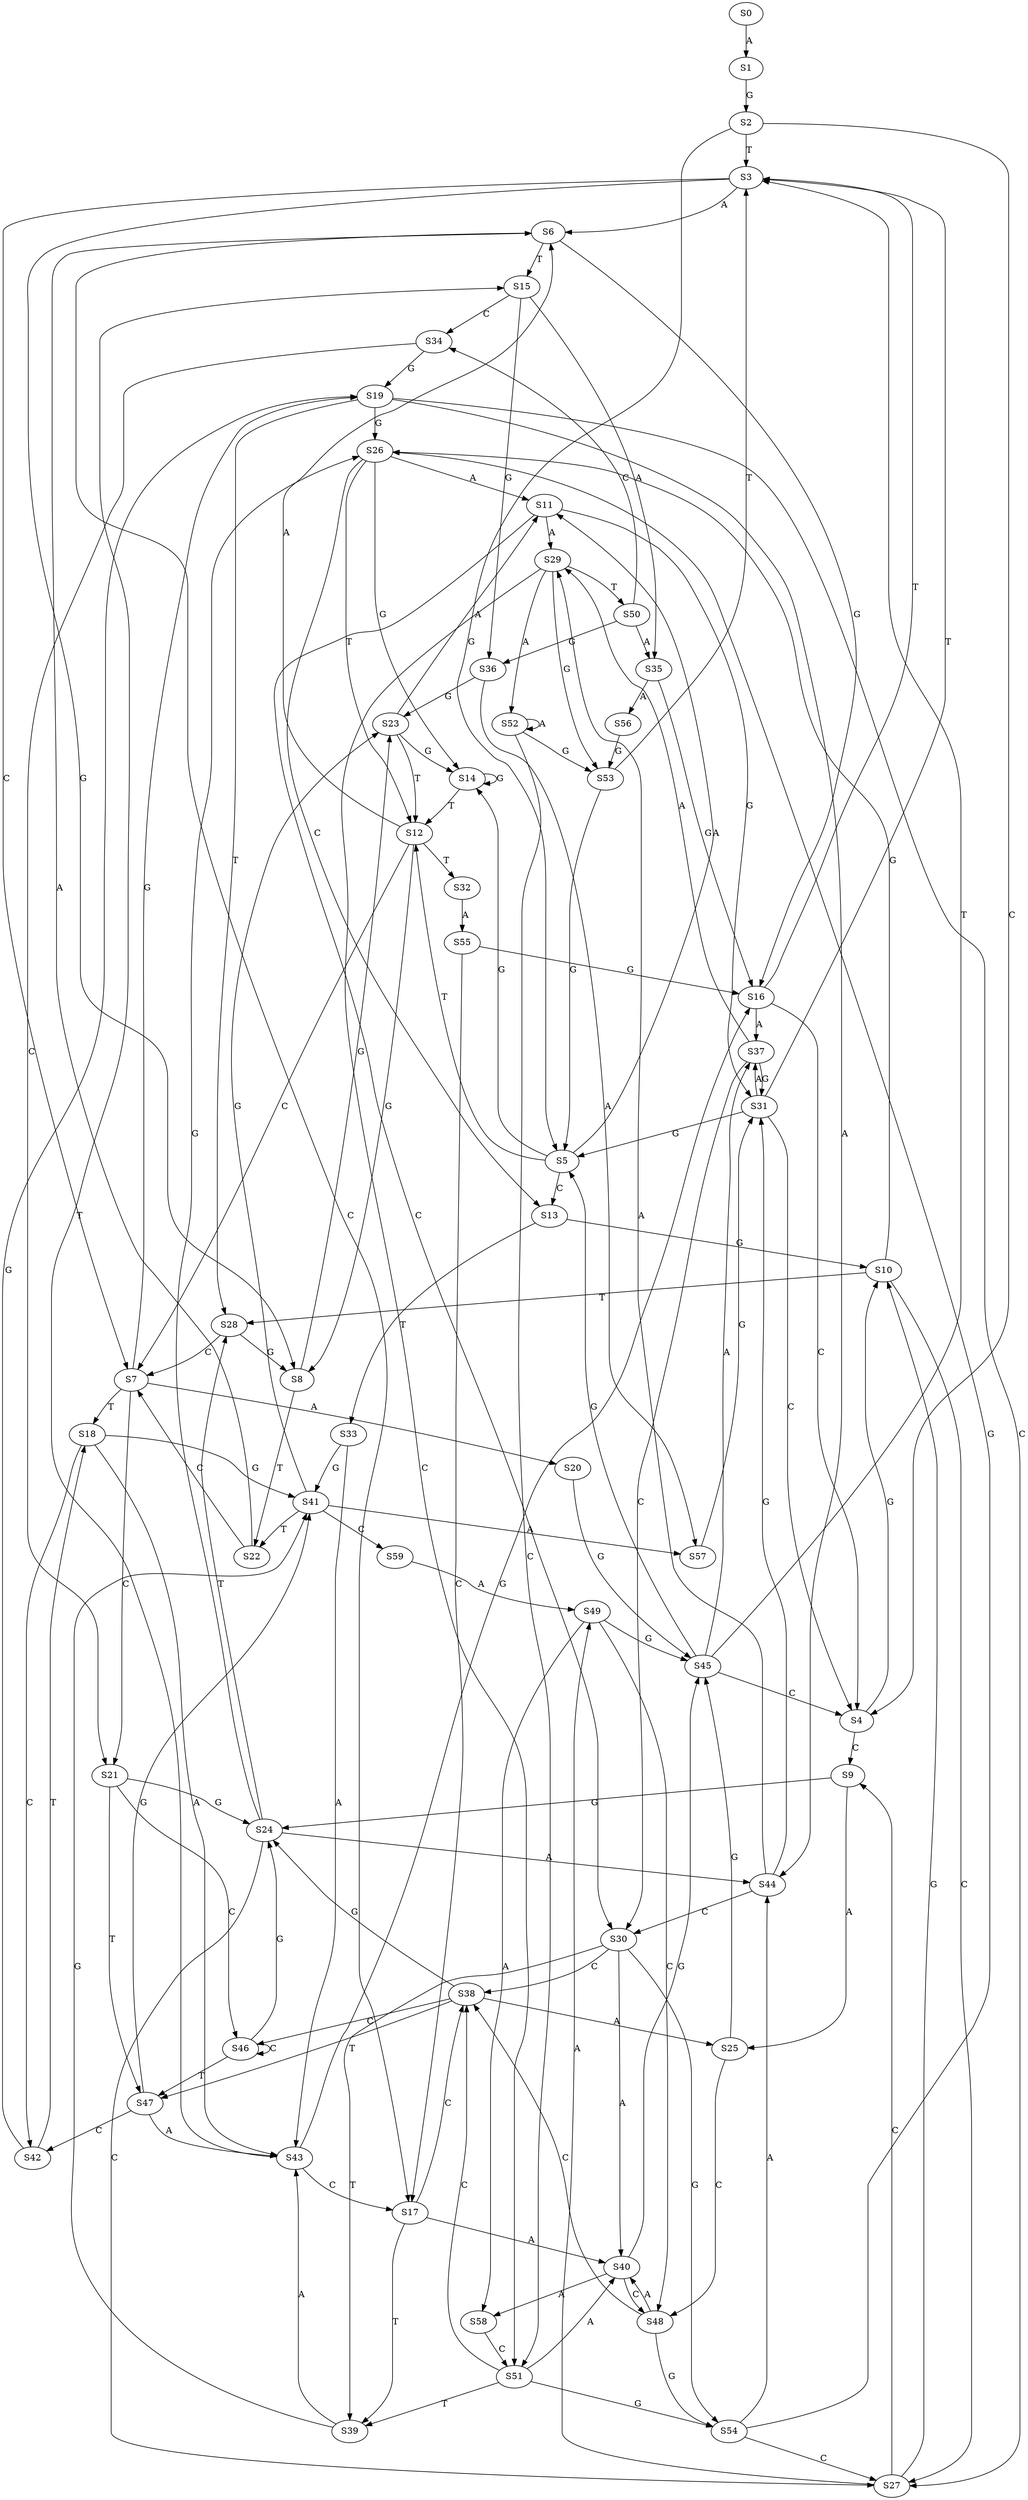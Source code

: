 strict digraph  {
	S0 -> S1 [ label = A ];
	S1 -> S2 [ label = G ];
	S2 -> S3 [ label = T ];
	S2 -> S4 [ label = C ];
	S2 -> S5 [ label = G ];
	S3 -> S6 [ label = A ];
	S3 -> S7 [ label = C ];
	S3 -> S8 [ label = G ];
	S4 -> S9 [ label = C ];
	S4 -> S10 [ label = G ];
	S5 -> S11 [ label = A ];
	S5 -> S12 [ label = T ];
	S5 -> S13 [ label = C ];
	S5 -> S14 [ label = G ];
	S6 -> S15 [ label = T ];
	S6 -> S16 [ label = G ];
	S6 -> S17 [ label = C ];
	S7 -> S18 [ label = T ];
	S7 -> S19 [ label = G ];
	S7 -> S20 [ label = A ];
	S7 -> S21 [ label = C ];
	S8 -> S22 [ label = T ];
	S8 -> S23 [ label = G ];
	S9 -> S24 [ label = G ];
	S9 -> S25 [ label = A ];
	S10 -> S26 [ label = G ];
	S10 -> S27 [ label = C ];
	S10 -> S28 [ label = T ];
	S11 -> S29 [ label = A ];
	S11 -> S30 [ label = C ];
	S11 -> S31 [ label = G ];
	S12 -> S6 [ label = A ];
	S12 -> S8 [ label = G ];
	S12 -> S32 [ label = T ];
	S12 -> S7 [ label = C ];
	S13 -> S33 [ label = T ];
	S13 -> S10 [ label = G ];
	S14 -> S12 [ label = T ];
	S14 -> S14 [ label = G ];
	S15 -> S34 [ label = C ];
	S15 -> S35 [ label = A ];
	S15 -> S36 [ label = G ];
	S16 -> S3 [ label = T ];
	S16 -> S37 [ label = A ];
	S16 -> S4 [ label = C ];
	S17 -> S38 [ label = C ];
	S17 -> S39 [ label = T ];
	S17 -> S40 [ label = A ];
	S18 -> S41 [ label = G ];
	S18 -> S42 [ label = C ];
	S18 -> S43 [ label = A ];
	S19 -> S26 [ label = G ];
	S19 -> S28 [ label = T ];
	S19 -> S27 [ label = C ];
	S19 -> S44 [ label = A ];
	S20 -> S45 [ label = G ];
	S21 -> S46 [ label = C ];
	S21 -> S47 [ label = T ];
	S21 -> S24 [ label = G ];
	S22 -> S7 [ label = C ];
	S22 -> S6 [ label = A ];
	S23 -> S12 [ label = T ];
	S23 -> S14 [ label = G ];
	S23 -> S11 [ label = A ];
	S24 -> S44 [ label = A ];
	S24 -> S28 [ label = T ];
	S24 -> S26 [ label = G ];
	S24 -> S27 [ label = C ];
	S25 -> S45 [ label = G ];
	S25 -> S48 [ label = C ];
	S26 -> S11 [ label = A ];
	S26 -> S14 [ label = G ];
	S26 -> S13 [ label = C ];
	S26 -> S12 [ label = T ];
	S27 -> S10 [ label = G ];
	S27 -> S9 [ label = C ];
	S27 -> S49 [ label = A ];
	S28 -> S7 [ label = C ];
	S28 -> S8 [ label = G ];
	S29 -> S50 [ label = T ];
	S29 -> S51 [ label = C ];
	S29 -> S52 [ label = A ];
	S29 -> S53 [ label = G ];
	S30 -> S39 [ label = T ];
	S30 -> S38 [ label = C ];
	S30 -> S40 [ label = A ];
	S30 -> S54 [ label = G ];
	S31 -> S3 [ label = T ];
	S31 -> S37 [ label = A ];
	S31 -> S5 [ label = G ];
	S31 -> S4 [ label = C ];
	S32 -> S55 [ label = A ];
	S33 -> S43 [ label = A ];
	S33 -> S41 [ label = G ];
	S34 -> S21 [ label = C ];
	S34 -> S19 [ label = G ];
	S35 -> S16 [ label = G ];
	S35 -> S56 [ label = A ];
	S36 -> S23 [ label = G ];
	S36 -> S57 [ label = A ];
	S37 -> S29 [ label = A ];
	S37 -> S31 [ label = G ];
	S37 -> S30 [ label = C ];
	S38 -> S46 [ label = C ];
	S38 -> S25 [ label = A ];
	S38 -> S47 [ label = T ];
	S38 -> S24 [ label = G ];
	S39 -> S43 [ label = A ];
	S39 -> S41 [ label = G ];
	S40 -> S45 [ label = G ];
	S40 -> S48 [ label = C ];
	S40 -> S58 [ label = A ];
	S41 -> S57 [ label = A ];
	S41 -> S22 [ label = T ];
	S41 -> S59 [ label = C ];
	S41 -> S23 [ label = G ];
	S42 -> S18 [ label = T ];
	S42 -> S19 [ label = G ];
	S43 -> S16 [ label = G ];
	S43 -> S15 [ label = T ];
	S43 -> S17 [ label = C ];
	S44 -> S29 [ label = A ];
	S44 -> S30 [ label = C ];
	S44 -> S31 [ label = G ];
	S45 -> S5 [ label = G ];
	S45 -> S3 [ label = T ];
	S45 -> S37 [ label = A ];
	S45 -> S4 [ label = C ];
	S46 -> S24 [ label = G ];
	S46 -> S46 [ label = C ];
	S46 -> S47 [ label = T ];
	S47 -> S43 [ label = A ];
	S47 -> S41 [ label = G ];
	S47 -> S42 [ label = C ];
	S48 -> S38 [ label = C ];
	S48 -> S40 [ label = A ];
	S48 -> S54 [ label = G ];
	S49 -> S45 [ label = G ];
	S49 -> S58 [ label = A ];
	S49 -> S48 [ label = C ];
	S50 -> S35 [ label = A ];
	S50 -> S34 [ label = C ];
	S50 -> S36 [ label = G ];
	S51 -> S40 [ label = A ];
	S51 -> S38 [ label = C ];
	S51 -> S54 [ label = G ];
	S51 -> S39 [ label = T ];
	S52 -> S53 [ label = G ];
	S52 -> S51 [ label = C ];
	S52 -> S52 [ label = A ];
	S53 -> S3 [ label = T ];
	S53 -> S5 [ label = G ];
	S54 -> S44 [ label = A ];
	S54 -> S26 [ label = G ];
	S54 -> S27 [ label = C ];
	S55 -> S17 [ label = C ];
	S55 -> S16 [ label = G ];
	S56 -> S53 [ label = G ];
	S57 -> S31 [ label = G ];
	S58 -> S51 [ label = C ];
	S59 -> S49 [ label = A ];
}
